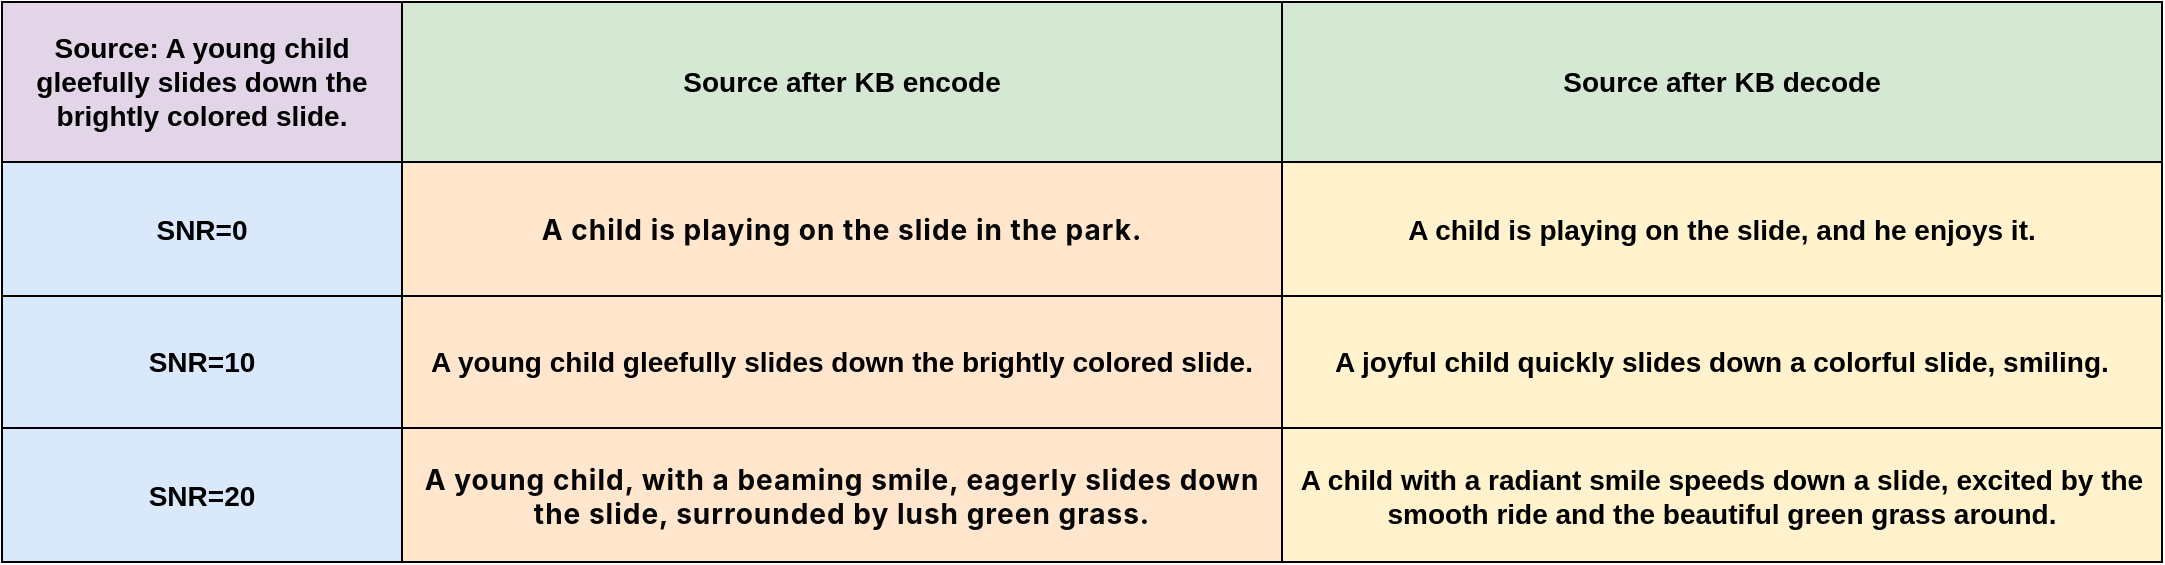 <mxfile version="24.5.5" type="github">
  <diagram name="第 1 页" id="i78vZYNMH3eGaz_cFO28">
    <mxGraphModel dx="1292" dy="642" grid="1" gridSize="10" guides="1" tooltips="1" connect="1" arrows="1" fold="1" page="1" pageScale="1" pageWidth="3300" pageHeight="4681" math="0" shadow="0">
      <root>
        <mxCell id="0" />
        <mxCell id="1" parent="0" />
        <mxCell id="oxTENe5CYbJND8xrbzTo-34" value="" style="shape=table;startSize=0;container=1;collapsible=0;childLayout=tableLayout;rounded=1;fillColor=#ffe6cc;strokeColor=#000000;" vertex="1" parent="1">
          <mxGeometry x="440" y="2080" width="440" height="200" as="geometry" />
        </mxCell>
        <mxCell id="oxTENe5CYbJND8xrbzTo-35" value="" style="shape=tableRow;horizontal=0;startSize=0;swimlaneHead=0;swimlaneBody=0;strokeColor=#000000;top=0;left=0;bottom=0;right=0;collapsible=0;dropTarget=0;fillColor=none;points=[[0,0.5],[1,0.5]];portConstraint=eastwest;" vertex="1" parent="oxTENe5CYbJND8xrbzTo-34">
          <mxGeometry width="440" height="67" as="geometry" />
        </mxCell>
        <mxCell id="oxTENe5CYbJND8xrbzTo-36" value="&lt;span style=&quot;white-space-collapse: preserve; color: rgb(6, 6, 7); font-family: -apple-system, blinkmacsystemfont, &amp;quot;Helvetica Neue&amp;quot;, helvetica, &amp;quot;segoe ui&amp;quot;, arial, roboto, &amp;quot;PingFang SC&amp;quot;, miui, &amp;quot;Hiragino Sans GB&amp;quot;, &amp;quot;Microsoft Yahei&amp;quot;, sans-serif; font-size: 14px; letter-spacing: 0.5px;&quot;&gt;&lt;b&gt;A child is playing on the slide &lt;/b&gt;&lt;/span&gt;&lt;b style=&quot;white-space-collapse: preserve; background-color: initial; color: rgb(6, 6, 7); font-family: -apple-system, blinkmacsystemfont, &amp;quot;Helvetica Neue&amp;quot;, helvetica, &amp;quot;segoe ui&amp;quot;, arial, roboto, &amp;quot;PingFang SC&amp;quot;, miui, &amp;quot;Hiragino Sans GB&amp;quot;, &amp;quot;Microsoft Yahei&amp;quot;, sans-serif; font-size: 14px; letter-spacing: 0.5px;&quot;&gt;in the park.&lt;/b&gt;" style="shape=partialRectangle;html=1;whiteSpace=wrap;connectable=0;strokeColor=#000000;overflow=hidden;fillColor=none;top=0;left=0;bottom=0;right=0;pointerEvents=1;" vertex="1" parent="oxTENe5CYbJND8xrbzTo-35">
          <mxGeometry width="440" height="67" as="geometry">
            <mxRectangle width="440" height="67" as="alternateBounds" />
          </mxGeometry>
        </mxCell>
        <mxCell id="oxTENe5CYbJND8xrbzTo-37" value="" style="shape=tableRow;horizontal=0;startSize=0;swimlaneHead=0;swimlaneBody=0;strokeColor=#000000;top=0;left=0;bottom=0;right=0;collapsible=0;dropTarget=0;fillColor=none;points=[[0,0.5],[1,0.5]];portConstraint=eastwest;" vertex="1" parent="oxTENe5CYbJND8xrbzTo-34">
          <mxGeometry y="67" width="440" height="66" as="geometry" />
        </mxCell>
        <mxCell id="oxTENe5CYbJND8xrbzTo-38" value="&lt;span style=&quot;font-size: 14px; font-weight: 700;&quot;&gt;A young child gleefully slides down the brightly colored slide.&lt;/span&gt;" style="shape=partialRectangle;html=1;whiteSpace=wrap;connectable=0;strokeColor=#000000;overflow=hidden;fillColor=none;top=0;left=0;bottom=0;right=0;pointerEvents=1;" vertex="1" parent="oxTENe5CYbJND8xrbzTo-37">
          <mxGeometry width="440" height="66" as="geometry">
            <mxRectangle width="440" height="66" as="alternateBounds" />
          </mxGeometry>
        </mxCell>
        <mxCell id="oxTENe5CYbJND8xrbzTo-39" value="" style="shape=tableRow;horizontal=0;startSize=0;swimlaneHead=0;swimlaneBody=0;strokeColor=#000000;top=0;left=0;bottom=0;right=0;collapsible=0;dropTarget=0;fillColor=none;points=[[0,0.5],[1,0.5]];portConstraint=eastwest;" vertex="1" parent="oxTENe5CYbJND8xrbzTo-34">
          <mxGeometry y="133" width="440" height="67" as="geometry" />
        </mxCell>
        <mxCell id="oxTENe5CYbJND8xrbzTo-40" value="&lt;b style=&quot;color: rgb(6, 6, 7); font-family: -apple-system, blinkmacsystemfont, &amp;quot;Helvetica Neue&amp;quot;, helvetica, &amp;quot;segoe ui&amp;quot;, arial, roboto, &amp;quot;PingFang SC&amp;quot;, miui, &amp;quot;Hiragino Sans GB&amp;quot;, &amp;quot;Microsoft Yahei&amp;quot;, sans-serif; font-size: 14px; letter-spacing: 0.5px; white-space-collapse: preserve;&quot;&gt;A young child, with a beaming smile, eagerly slides down the slide, surrounded by lush green grass.&lt;/b&gt;" style="shape=partialRectangle;html=1;whiteSpace=wrap;connectable=0;strokeColor=#000000;overflow=hidden;fillColor=none;top=0;left=0;bottom=0;right=0;pointerEvents=1;" vertex="1" parent="oxTENe5CYbJND8xrbzTo-39">
          <mxGeometry width="440" height="67" as="geometry">
            <mxRectangle width="440" height="67" as="alternateBounds" />
          </mxGeometry>
        </mxCell>
        <mxCell id="oxTENe5CYbJND8xrbzTo-41" value="" style="shape=table;startSize=0;container=1;collapsible=0;childLayout=tableLayout;rounded=1;fillColor=#fff2cc;strokeColor=#000000;" vertex="1" parent="1">
          <mxGeometry x="880" y="2080" width="440" height="200" as="geometry" />
        </mxCell>
        <mxCell id="oxTENe5CYbJND8xrbzTo-42" value="" style="shape=tableRow;horizontal=0;startSize=0;swimlaneHead=0;swimlaneBody=0;strokeColor=#000000;top=0;left=0;bottom=0;right=0;collapsible=0;dropTarget=0;fillColor=none;points=[[0,0.5],[1,0.5]];portConstraint=eastwest;" vertex="1" parent="oxTENe5CYbJND8xrbzTo-41">
          <mxGeometry width="440" height="67" as="geometry" />
        </mxCell>
        <mxCell id="oxTENe5CYbJND8xrbzTo-43" value="&lt;span style=&quot;font-size: 14px; font-weight: 700;&quot;&gt;A child is playing on the slide, and he enjoys it.&lt;/span&gt;" style="shape=partialRectangle;html=1;whiteSpace=wrap;connectable=0;strokeColor=#000000;overflow=hidden;fillColor=none;top=0;left=0;bottom=0;right=0;pointerEvents=1;" vertex="1" parent="oxTENe5CYbJND8xrbzTo-42">
          <mxGeometry width="440" height="67" as="geometry">
            <mxRectangle width="440" height="67" as="alternateBounds" />
          </mxGeometry>
        </mxCell>
        <mxCell id="oxTENe5CYbJND8xrbzTo-44" value="" style="shape=tableRow;horizontal=0;startSize=0;swimlaneHead=0;swimlaneBody=0;strokeColor=#000000;top=0;left=0;bottom=0;right=0;collapsible=0;dropTarget=0;fillColor=none;points=[[0,0.5],[1,0.5]];portConstraint=eastwest;" vertex="1" parent="oxTENe5CYbJND8xrbzTo-41">
          <mxGeometry y="67" width="440" height="66" as="geometry" />
        </mxCell>
        <mxCell id="oxTENe5CYbJND8xrbzTo-45" value="&lt;span style=&quot;font-size: 14px; font-weight: 700;&quot;&gt;A joyful child quickly slides down a colorful slide, smiling.&lt;/span&gt;" style="shape=partialRectangle;html=1;whiteSpace=wrap;connectable=0;strokeColor=#000000;overflow=hidden;fillColor=none;top=0;left=0;bottom=0;right=0;pointerEvents=1;" vertex="1" parent="oxTENe5CYbJND8xrbzTo-44">
          <mxGeometry width="440" height="66" as="geometry">
            <mxRectangle width="440" height="66" as="alternateBounds" />
          </mxGeometry>
        </mxCell>
        <mxCell id="oxTENe5CYbJND8xrbzTo-46" value="" style="shape=tableRow;horizontal=0;startSize=0;swimlaneHead=0;swimlaneBody=0;strokeColor=#000000;top=0;left=0;bottom=0;right=0;collapsible=0;dropTarget=0;fillColor=none;points=[[0,0.5],[1,0.5]];portConstraint=eastwest;" vertex="1" parent="oxTENe5CYbJND8xrbzTo-41">
          <mxGeometry y="133" width="440" height="67" as="geometry" />
        </mxCell>
        <mxCell id="oxTENe5CYbJND8xrbzTo-47" value="&lt;span style=&quot;font-size: 14px; font-weight: 700;&quot;&gt;A child with a radiant smile speeds down a slide, excited by the smooth ride and the beautiful green grass around.&lt;/span&gt;" style="shape=partialRectangle;html=1;whiteSpace=wrap;connectable=0;strokeColor=#000000;overflow=hidden;fillColor=none;top=0;left=0;bottom=0;right=0;pointerEvents=1;" vertex="1" parent="oxTENe5CYbJND8xrbzTo-46">
          <mxGeometry width="440" height="67" as="geometry">
            <mxRectangle width="440" height="67" as="alternateBounds" />
          </mxGeometry>
        </mxCell>
        <mxCell id="oxTENe5CYbJND8xrbzTo-58" value="" style="shape=table;startSize=0;container=1;collapsible=0;childLayout=tableLayout;fillColor=#dae8fc;strokeColor=#000000;" vertex="1" parent="1">
          <mxGeometry x="240" y="2080" width="200" height="200" as="geometry" />
        </mxCell>
        <mxCell id="oxTENe5CYbJND8xrbzTo-59" value="" style="shape=tableRow;horizontal=0;startSize=0;swimlaneHead=0;swimlaneBody=0;strokeColor=#000000;top=0;left=0;bottom=0;right=0;collapsible=0;dropTarget=0;fillColor=none;points=[[0,0.5],[1,0.5]];portConstraint=eastwest;" vertex="1" parent="oxTENe5CYbJND8xrbzTo-58">
          <mxGeometry width="200" height="67" as="geometry" />
        </mxCell>
        <mxCell id="oxTENe5CYbJND8xrbzTo-60" value="&lt;b&gt;&lt;font style=&quot;font-size: 14px;&quot;&gt;SNR=0&lt;/font&gt;&lt;/b&gt;" style="shape=partialRectangle;html=1;whiteSpace=wrap;connectable=0;strokeColor=#000000;overflow=hidden;fillColor=none;top=0;left=0;bottom=0;right=0;pointerEvents=1;" vertex="1" parent="oxTENe5CYbJND8xrbzTo-59">
          <mxGeometry width="200" height="67" as="geometry">
            <mxRectangle width="200" height="67" as="alternateBounds" />
          </mxGeometry>
        </mxCell>
        <mxCell id="oxTENe5CYbJND8xrbzTo-61" value="" style="shape=tableRow;horizontal=0;startSize=0;swimlaneHead=0;swimlaneBody=0;strokeColor=#000000;top=0;left=0;bottom=0;right=0;collapsible=0;dropTarget=0;fillColor=none;points=[[0,0.5],[1,0.5]];portConstraint=eastwest;" vertex="1" parent="oxTENe5CYbJND8xrbzTo-58">
          <mxGeometry y="67" width="200" height="66" as="geometry" />
        </mxCell>
        <mxCell id="oxTENe5CYbJND8xrbzTo-62" value="&lt;b&gt;&lt;font style=&quot;font-size: 14px;&quot;&gt;SNR=10&lt;/font&gt;&lt;/b&gt;" style="shape=partialRectangle;html=1;whiteSpace=wrap;connectable=0;strokeColor=#000000;overflow=hidden;fillColor=none;top=0;left=0;bottom=0;right=0;pointerEvents=1;" vertex="1" parent="oxTENe5CYbJND8xrbzTo-61">
          <mxGeometry width="200" height="66" as="geometry">
            <mxRectangle width="200" height="66" as="alternateBounds" />
          </mxGeometry>
        </mxCell>
        <mxCell id="oxTENe5CYbJND8xrbzTo-63" value="" style="shape=tableRow;horizontal=0;startSize=0;swimlaneHead=0;swimlaneBody=0;strokeColor=#000000;top=0;left=0;bottom=0;right=0;collapsible=0;dropTarget=0;fillColor=none;points=[[0,0.5],[1,0.5]];portConstraint=eastwest;" vertex="1" parent="oxTENe5CYbJND8xrbzTo-58">
          <mxGeometry y="133" width="200" height="67" as="geometry" />
        </mxCell>
        <mxCell id="oxTENe5CYbJND8xrbzTo-64" value="&lt;b&gt;&lt;font style=&quot;font-size: 14px;&quot;&gt;SNR=20&lt;/font&gt;&lt;/b&gt;" style="shape=partialRectangle;html=1;whiteSpace=wrap;connectable=0;strokeColor=#000000;overflow=hidden;fillColor=none;top=0;left=0;bottom=0;right=0;pointerEvents=1;" vertex="1" parent="oxTENe5CYbJND8xrbzTo-63">
          <mxGeometry width="200" height="67" as="geometry">
            <mxRectangle width="200" height="67" as="alternateBounds" />
          </mxGeometry>
        </mxCell>
        <mxCell id="oxTENe5CYbJND8xrbzTo-65" value="" style="shape=table;startSize=0;container=1;collapsible=0;childLayout=tableLayout;fillColor=#e1d5e7;strokeColor=#000000;" vertex="1" parent="1">
          <mxGeometry x="240" y="2000" width="200" height="80" as="geometry" />
        </mxCell>
        <mxCell id="oxTENe5CYbJND8xrbzTo-66" value="" style="shape=tableRow;horizontal=0;startSize=0;swimlaneHead=0;swimlaneBody=0;strokeColor=#000000;top=0;left=0;bottom=0;right=0;collapsible=0;dropTarget=0;fillColor=none;points=[[0,0.5],[1,0.5]];portConstraint=eastwest;" vertex="1" parent="oxTENe5CYbJND8xrbzTo-65">
          <mxGeometry width="200" height="80" as="geometry" />
        </mxCell>
        <mxCell id="oxTENe5CYbJND8xrbzTo-67" value="&lt;span style=&quot;font-size: 14px; font-weight: 700; text-align: left;&quot;&gt;Source: A young child gleefully slides down the brightly colored slide.&lt;/span&gt;" style="shape=partialRectangle;html=1;whiteSpace=wrap;connectable=0;strokeColor=#000000;overflow=hidden;fillColor=none;top=0;left=0;bottom=0;right=0;pointerEvents=1;" vertex="1" parent="oxTENe5CYbJND8xrbzTo-66">
          <mxGeometry width="200" height="80" as="geometry">
            <mxRectangle width="200" height="80" as="alternateBounds" />
          </mxGeometry>
        </mxCell>
        <mxCell id="oxTENe5CYbJND8xrbzTo-69" value="" style="shape=table;startSize=0;container=1;collapsible=0;childLayout=tableLayout;fillColor=#d5e8d4;strokeColor=#000000;" vertex="1" parent="1">
          <mxGeometry x="440" y="2000" width="880" height="80" as="geometry" />
        </mxCell>
        <mxCell id="oxTENe5CYbJND8xrbzTo-70" value="" style="shape=tableRow;horizontal=0;startSize=0;swimlaneHead=0;swimlaneBody=0;strokeColor=#000000;top=0;left=0;bottom=0;right=0;collapsible=0;dropTarget=0;fillColor=none;points=[[0,0.5],[1,0.5]];portConstraint=eastwest;" vertex="1" parent="oxTENe5CYbJND8xrbzTo-69">
          <mxGeometry width="880" height="80" as="geometry" />
        </mxCell>
        <mxCell id="oxTENe5CYbJND8xrbzTo-71" value="&lt;b&gt;&lt;font style=&quot;font-size: 14px;&quot;&gt;Source after KB encode&lt;/font&gt;&lt;/b&gt;" style="shape=partialRectangle;html=1;whiteSpace=wrap;connectable=0;strokeColor=#000000;overflow=hidden;fillColor=none;top=0;left=0;bottom=0;right=0;pointerEvents=1;" vertex="1" parent="oxTENe5CYbJND8xrbzTo-70">
          <mxGeometry width="440" height="80" as="geometry">
            <mxRectangle width="440" height="80" as="alternateBounds" />
          </mxGeometry>
        </mxCell>
        <mxCell id="oxTENe5CYbJND8xrbzTo-72" value="&lt;b&gt;&lt;font style=&quot;font-size: 14px;&quot;&gt;Source after KB decode&lt;/font&gt;&lt;/b&gt;" style="shape=partialRectangle;html=1;whiteSpace=wrap;connectable=0;strokeColor=#000000;overflow=hidden;fillColor=none;top=0;left=0;bottom=0;right=0;pointerEvents=1;" vertex="1" parent="oxTENe5CYbJND8xrbzTo-70">
          <mxGeometry x="440" width="440" height="80" as="geometry">
            <mxRectangle width="440" height="80" as="alternateBounds" />
          </mxGeometry>
        </mxCell>
      </root>
    </mxGraphModel>
  </diagram>
</mxfile>
